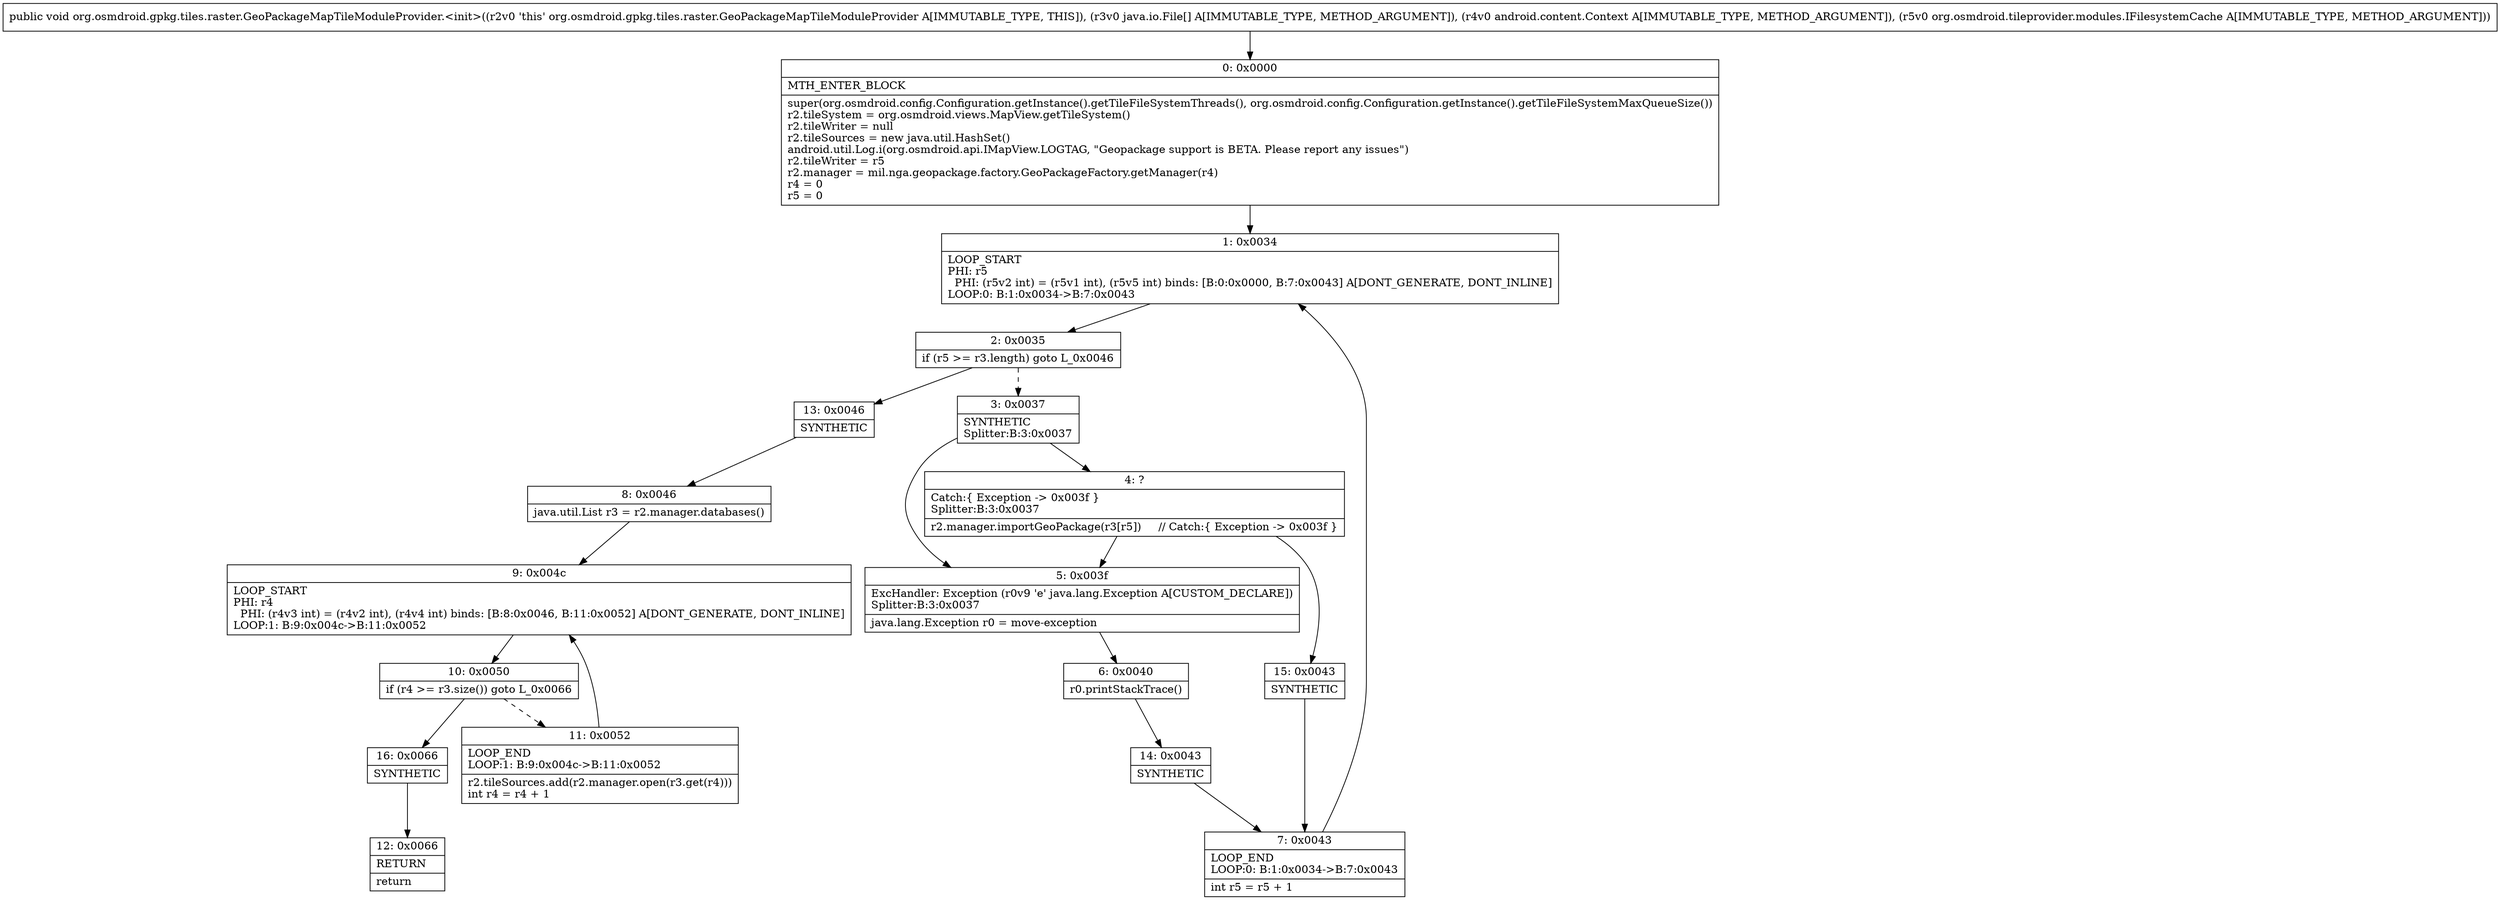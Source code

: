 digraph "CFG fororg.osmdroid.gpkg.tiles.raster.GeoPackageMapTileModuleProvider.\<init\>([Ljava\/io\/File;Landroid\/content\/Context;Lorg\/osmdroid\/tileprovider\/modules\/IFilesystemCache;)V" {
Node_0 [shape=record,label="{0\:\ 0x0000|MTH_ENTER_BLOCK\l|super(org.osmdroid.config.Configuration.getInstance().getTileFileSystemThreads(), org.osmdroid.config.Configuration.getInstance().getTileFileSystemMaxQueueSize())\lr2.tileSystem = org.osmdroid.views.MapView.getTileSystem()\lr2.tileWriter = null\lr2.tileSources = new java.util.HashSet()\landroid.util.Log.i(org.osmdroid.api.IMapView.LOGTAG, \"Geopackage support is BETA. Please report any issues\")\lr2.tileWriter = r5\lr2.manager = mil.nga.geopackage.factory.GeoPackageFactory.getManager(r4)\lr4 = 0\lr5 = 0\l}"];
Node_1 [shape=record,label="{1\:\ 0x0034|LOOP_START\lPHI: r5 \l  PHI: (r5v2 int) = (r5v1 int), (r5v5 int) binds: [B:0:0x0000, B:7:0x0043] A[DONT_GENERATE, DONT_INLINE]\lLOOP:0: B:1:0x0034\-\>B:7:0x0043\l}"];
Node_2 [shape=record,label="{2\:\ 0x0035|if (r5 \>= r3.length) goto L_0x0046\l}"];
Node_3 [shape=record,label="{3\:\ 0x0037|SYNTHETIC\lSplitter:B:3:0x0037\l}"];
Node_4 [shape=record,label="{4\:\ ?|Catch:\{ Exception \-\> 0x003f \}\lSplitter:B:3:0x0037\l|r2.manager.importGeoPackage(r3[r5])     \/\/ Catch:\{ Exception \-\> 0x003f \}\l}"];
Node_5 [shape=record,label="{5\:\ 0x003f|ExcHandler: Exception (r0v9 'e' java.lang.Exception A[CUSTOM_DECLARE])\lSplitter:B:3:0x0037\l|java.lang.Exception r0 = move\-exception\l}"];
Node_6 [shape=record,label="{6\:\ 0x0040|r0.printStackTrace()\l}"];
Node_7 [shape=record,label="{7\:\ 0x0043|LOOP_END\lLOOP:0: B:1:0x0034\-\>B:7:0x0043\l|int r5 = r5 + 1\l}"];
Node_8 [shape=record,label="{8\:\ 0x0046|java.util.List r3 = r2.manager.databases()\l}"];
Node_9 [shape=record,label="{9\:\ 0x004c|LOOP_START\lPHI: r4 \l  PHI: (r4v3 int) = (r4v2 int), (r4v4 int) binds: [B:8:0x0046, B:11:0x0052] A[DONT_GENERATE, DONT_INLINE]\lLOOP:1: B:9:0x004c\-\>B:11:0x0052\l}"];
Node_10 [shape=record,label="{10\:\ 0x0050|if (r4 \>= r3.size()) goto L_0x0066\l}"];
Node_11 [shape=record,label="{11\:\ 0x0052|LOOP_END\lLOOP:1: B:9:0x004c\-\>B:11:0x0052\l|r2.tileSources.add(r2.manager.open(r3.get(r4)))\lint r4 = r4 + 1\l}"];
Node_12 [shape=record,label="{12\:\ 0x0066|RETURN\l|return\l}"];
Node_13 [shape=record,label="{13\:\ 0x0046|SYNTHETIC\l}"];
Node_14 [shape=record,label="{14\:\ 0x0043|SYNTHETIC\l}"];
Node_15 [shape=record,label="{15\:\ 0x0043|SYNTHETIC\l}"];
Node_16 [shape=record,label="{16\:\ 0x0066|SYNTHETIC\l}"];
MethodNode[shape=record,label="{public void org.osmdroid.gpkg.tiles.raster.GeoPackageMapTileModuleProvider.\<init\>((r2v0 'this' org.osmdroid.gpkg.tiles.raster.GeoPackageMapTileModuleProvider A[IMMUTABLE_TYPE, THIS]), (r3v0 java.io.File[] A[IMMUTABLE_TYPE, METHOD_ARGUMENT]), (r4v0 android.content.Context A[IMMUTABLE_TYPE, METHOD_ARGUMENT]), (r5v0 org.osmdroid.tileprovider.modules.IFilesystemCache A[IMMUTABLE_TYPE, METHOD_ARGUMENT])) }"];
MethodNode -> Node_0;
Node_0 -> Node_1;
Node_1 -> Node_2;
Node_2 -> Node_3[style=dashed];
Node_2 -> Node_13;
Node_3 -> Node_4;
Node_3 -> Node_5;
Node_4 -> Node_5;
Node_4 -> Node_15;
Node_5 -> Node_6;
Node_6 -> Node_14;
Node_7 -> Node_1;
Node_8 -> Node_9;
Node_9 -> Node_10;
Node_10 -> Node_11[style=dashed];
Node_10 -> Node_16;
Node_11 -> Node_9;
Node_13 -> Node_8;
Node_14 -> Node_7;
Node_15 -> Node_7;
Node_16 -> Node_12;
}


